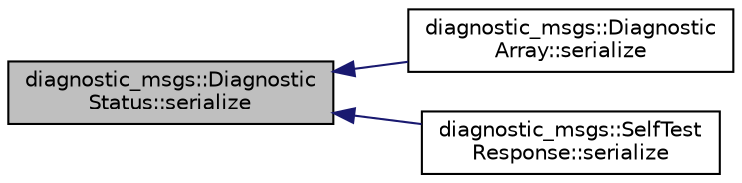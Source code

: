 digraph "diagnostic_msgs::DiagnosticStatus::serialize"
{
  edge [fontname="Helvetica",fontsize="10",labelfontname="Helvetica",labelfontsize="10"];
  node [fontname="Helvetica",fontsize="10",shape=record];
  rankdir="LR";
  Node1 [label="diagnostic_msgs::Diagnostic\lStatus::serialize",height=0.2,width=0.4,color="black", fillcolor="grey75", style="filled" fontcolor="black"];
  Node1 -> Node2 [dir="back",color="midnightblue",fontsize="10",style="solid",fontname="Helvetica"];
  Node2 [label="diagnostic_msgs::Diagnostic\lArray::serialize",height=0.2,width=0.4,color="black", fillcolor="white", style="filled",URL="$classdiagnostic__msgs_1_1_diagnostic_array.html#a451d7bc72b5b5fd8e89ad024dd178fdb"];
  Node1 -> Node3 [dir="back",color="midnightblue",fontsize="10",style="solid",fontname="Helvetica"];
  Node3 [label="diagnostic_msgs::SelfTest\lResponse::serialize",height=0.2,width=0.4,color="black", fillcolor="white", style="filled",URL="$classdiagnostic__msgs_1_1_self_test_response.html#ac7c0a6b1197d0d79a3156e77202ef6b6"];
}
